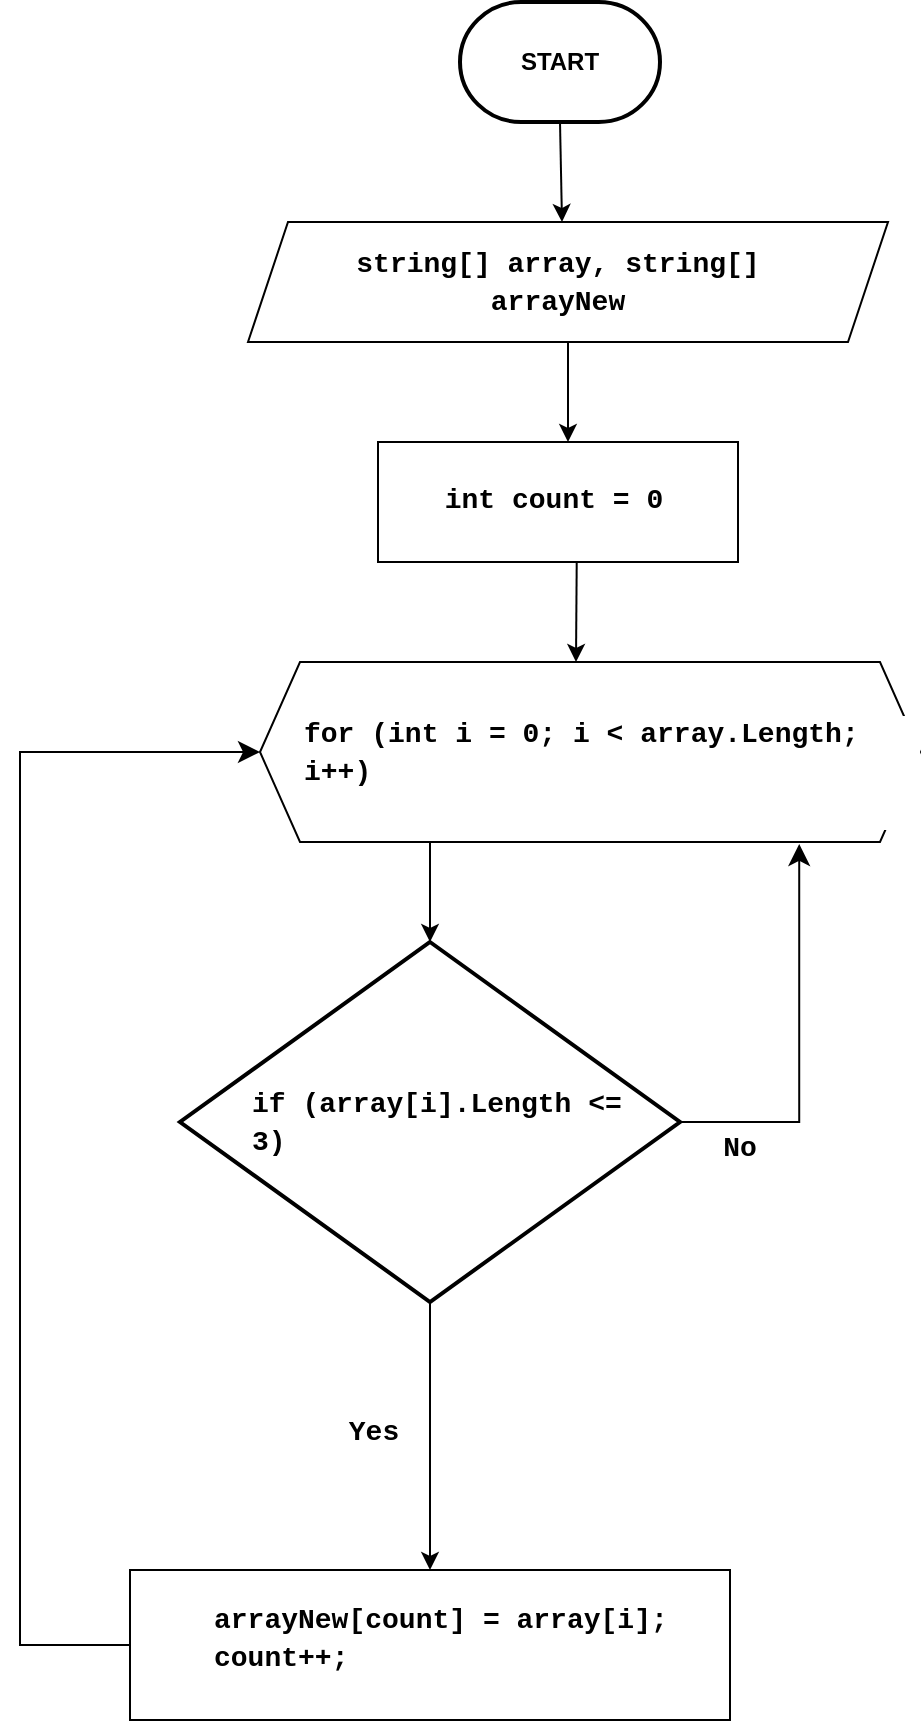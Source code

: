 <mxfile version="20.8.23" type="github"><diagram name="Страница 1" id="6wkScdg2qlDHIKyMJZxI"><mxGraphModel dx="1501" dy="974" grid="1" gridSize="10" guides="1" tooltips="1" connect="1" arrows="1" fold="1" page="1" pageScale="1" pageWidth="827" pageHeight="1169" math="0" shadow="0"><root><mxCell id="0"/><mxCell id="1" parent="0"/><mxCell id="HCndgcnCPgiQ7rmNv6WJ-1" value="" style="strokeWidth=2;html=1;shape=mxgraph.flowchart.terminator;whiteSpace=wrap;strokeColor=default;fillColor=default;" parent="1" vertex="1"><mxGeometry x="240" y="40" width="100" height="60" as="geometry"/></mxCell><mxCell id="HCndgcnCPgiQ7rmNv6WJ-2" value="&lt;b&gt;START&lt;/b&gt;" style="text;html=1;strokeColor=none;fillColor=none;align=center;verticalAlign=middle;whiteSpace=wrap;rounded=0;" parent="1" vertex="1"><mxGeometry x="260" y="55" width="60" height="30" as="geometry"/></mxCell><mxCell id="HCndgcnCPgiQ7rmNv6WJ-3" value="" style="shape=parallelogram;perimeter=parallelogramPerimeter;whiteSpace=wrap;html=1;fixedSize=1;" parent="1" vertex="1"><mxGeometry x="134" y="150" width="320" height="60" as="geometry"/></mxCell><mxCell id="HCndgcnCPgiQ7rmNv6WJ-4" value="&lt;div style=&quot;font-family: Consolas, &amp;quot;Courier New&amp;quot;, monospace; font-size: 14px; line-height: 19px;&quot;&gt;&lt;b&gt;string[] &lt;span style=&quot;&quot;&gt;array,&amp;nbsp;&lt;/span&gt;string&lt;span style=&quot;&quot;&gt;[] &lt;/span&gt;&lt;span style=&quot;&quot;&gt;arrayNew&lt;/span&gt;&lt;/b&gt;&lt;/div&gt;" style="text;html=1;strokeColor=none;fillColor=none;align=center;verticalAlign=middle;whiteSpace=wrap;rounded=0;labelBackgroundColor=none;fontColor=default;" parent="1" vertex="1"><mxGeometry x="154" y="165" width="270" height="30" as="geometry"/></mxCell><mxCell id="HCndgcnCPgiQ7rmNv6WJ-5" value="" style="rounded=0;whiteSpace=wrap;html=1;" parent="1" vertex="1"><mxGeometry x="199" y="260" width="180" height="60" as="geometry"/></mxCell><mxCell id="HCndgcnCPgiQ7rmNv6WJ-6" value="&lt;div style=&quot;font-family: Consolas, &amp;quot;Courier New&amp;quot;, monospace; font-size: 14px; line-height: 19px;&quot;&gt;&lt;b&gt;int &lt;span style=&quot;&quot;&gt;count&lt;/span&gt; = &lt;span style=&quot;&quot;&gt;0&lt;/span&gt;&lt;/b&gt;&lt;/div&gt;" style="text;html=1;strokeColor=none;fillColor=none;align=center;verticalAlign=middle;whiteSpace=wrap;rounded=0;labelBackgroundColor=default;fontColor=default;" parent="1" vertex="1"><mxGeometry x="227" y="274" width="120" height="30" as="geometry"/></mxCell><mxCell id="HCndgcnCPgiQ7rmNv6WJ-15" value="" style="strokeWidth=2;html=1;shape=mxgraph.flowchart.decision;whiteSpace=wrap;labelBackgroundColor=default;fontColor=default;" parent="1" vertex="1"><mxGeometry x="100" y="510" width="250" height="180" as="geometry"/></mxCell><mxCell id="HCndgcnCPgiQ7rmNv6WJ-16" value="&lt;div style=&quot;font-family: Consolas, &amp;quot;Courier New&amp;quot;, monospace; font-size: 14px; line-height: 19px;&quot;&gt;&lt;b&gt;if (&lt;span style=&quot;&quot;&gt;array&lt;/span&gt;[&lt;span style=&quot;&quot;&gt;i&lt;/span&gt;].&lt;span style=&quot;&quot;&gt;Length&lt;/span&gt; &amp;lt;= &lt;span style=&quot;&quot;&gt;3&lt;/span&gt;)&lt;/b&gt;&lt;/div&gt;" style="text;html=1;strokeColor=none;fillColor=none;align=left;verticalAlign=middle;whiteSpace=wrap;rounded=0;fontColor=default;labelBackgroundColor=none;" parent="1" vertex="1"><mxGeometry x="134" y="572.5" width="196" height="55" as="geometry"/></mxCell><mxCell id="HCndgcnCPgiQ7rmNv6WJ-17" value="" style="rounded=0;whiteSpace=wrap;html=1;labelBackgroundColor=none;fontColor=default;" parent="1" vertex="1"><mxGeometry x="75" y="824" width="300" height="75" as="geometry"/></mxCell><mxCell id="HCndgcnCPgiQ7rmNv6WJ-18" value="&lt;div style=&quot;font-family: Consolas, &amp;quot;Courier New&amp;quot;, monospace; font-size: 14px; line-height: 19px;&quot;&gt;&lt;div&gt;&lt;b&gt;arrayNew[&lt;span style=&quot;&quot;&gt;count&lt;/span&gt;] = &lt;span style=&quot;&quot;&gt;array&lt;/span&gt;[&lt;span style=&quot;&quot;&gt;i&lt;/span&gt;];&lt;/b&gt;&lt;/div&gt;&lt;div&gt;&lt;b&gt;&lt;span style=&quot;&quot;&gt;count&lt;/span&gt;++;&lt;/b&gt;&lt;/div&gt;&lt;/div&gt;" style="text;html=1;strokeColor=none;fillColor=none;align=left;verticalAlign=middle;whiteSpace=wrap;rounded=0;fontColor=default;labelBackgroundColor=default;" parent="1" vertex="1"><mxGeometry x="115" y="842.5" width="230" height="30" as="geometry"/></mxCell><mxCell id="HCndgcnCPgiQ7rmNv6WJ-20" value="" style="endArrow=classic;html=1;rounded=0;fontColor=default;exitX=0.5;exitY=1;exitDx=0;exitDy=0;" parent="1" source="HCndgcnCPgiQ7rmNv6WJ-3" edge="1"><mxGeometry width="50" height="50" relative="1" as="geometry"><mxPoint x="440" y="245" as="sourcePoint"/><mxPoint x="294" y="260" as="targetPoint"/></mxGeometry></mxCell><mxCell id="HCndgcnCPgiQ7rmNv6WJ-21" value="" style="endArrow=classic;html=1;rounded=0;fontColor=default;exitX=0.5;exitY=1;exitDx=0;exitDy=0;exitPerimeter=0;" parent="1" source="HCndgcnCPgiQ7rmNv6WJ-1" edge="1"><mxGeometry width="50" height="50" relative="1" as="geometry"><mxPoint x="374" y="100" as="sourcePoint"/><mxPoint x="291" y="150" as="targetPoint"/></mxGeometry></mxCell><mxCell id="HCndgcnCPgiQ7rmNv6WJ-25" value="" style="endArrow=classic;html=1;rounded=0;fontColor=default;exitX=0.552;exitY=0.992;exitDx=0;exitDy=0;exitPerimeter=0;" parent="1" source="HCndgcnCPgiQ7rmNv6WJ-5" edge="1"><mxGeometry width="50" height="50" relative="1" as="geometry"><mxPoint x="270" y="500" as="sourcePoint"/><mxPoint x="298" y="370" as="targetPoint"/></mxGeometry></mxCell><mxCell id="HCndgcnCPgiQ7rmNv6WJ-26" value="" style="endArrow=classic;html=1;rounded=0;fontColor=default;entryX=0.5;entryY=0;entryDx=0;entryDy=0;entryPerimeter=0;" parent="1" target="HCndgcnCPgiQ7rmNv6WJ-15" edge="1"><mxGeometry width="50" height="50" relative="1" as="geometry"><mxPoint x="225" y="460" as="sourcePoint"/><mxPoint x="320" y="450" as="targetPoint"/></mxGeometry></mxCell><mxCell id="HCndgcnCPgiQ7rmNv6WJ-27" value="" style="endArrow=classic;html=1;rounded=0;fontColor=default;exitX=0.5;exitY=1;exitDx=0;exitDy=0;exitPerimeter=0;entryX=0.5;entryY=0;entryDx=0;entryDy=0;" parent="1" source="HCndgcnCPgiQ7rmNv6WJ-15" target="HCndgcnCPgiQ7rmNv6WJ-17" edge="1"><mxGeometry width="50" height="50" relative="1" as="geometry"><mxPoint x="270" y="500" as="sourcePoint"/><mxPoint x="214" y="825" as="targetPoint"/></mxGeometry></mxCell><mxCell id="HCndgcnCPgiQ7rmNv6WJ-28" value="" style="edgeStyle=elbowEdgeStyle;elbow=vertical;endArrow=classic;html=1;curved=0;rounded=0;endSize=8;startSize=8;fontColor=default;exitX=0;exitY=0.5;exitDx=0;exitDy=0;entryX=0;entryY=0.5;entryDx=0;entryDy=0;" parent="1" source="HCndgcnCPgiQ7rmNv6WJ-17" target="HCndgcnCPgiQ7rmNv6WJ-33" edge="1"><mxGeometry width="50" height="50" relative="1" as="geometry"><mxPoint x="3.8" y="858" as="sourcePoint"/><mxPoint x="10" y="440" as="targetPoint"/><Array as="points"><mxPoint x="20" y="720"/><mxPoint x="50" y="862"/><mxPoint x="3.8" y="686"/><mxPoint x="-36.2" y="416"/><mxPoint x="-36.2" y="858"/><mxPoint x="33.8" y="646"/></Array></mxGeometry></mxCell><mxCell id="HCndgcnCPgiQ7rmNv6WJ-29" value="" style="edgeStyle=elbowEdgeStyle;elbow=vertical;endArrow=classic;html=1;curved=0;rounded=0;endSize=8;startSize=8;fontColor=default;exitX=1;exitY=0.5;exitDx=0;exitDy=0;exitPerimeter=0;entryX=0.817;entryY=1.011;entryDx=0;entryDy=0;entryPerimeter=0;" parent="1" source="HCndgcnCPgiQ7rmNv6WJ-15" target="HCndgcnCPgiQ7rmNv6WJ-33" edge="1"><mxGeometry width="50" height="50" relative="1" as="geometry"><mxPoint x="338" y="645" as="sourcePoint"/><mxPoint x="410" y="473.778" as="targetPoint"/><Array as="points"><mxPoint x="390" y="600"/><mxPoint x="440" y="650"/><mxPoint x="410" y="650"/></Array></mxGeometry></mxCell><mxCell id="HCndgcnCPgiQ7rmNv6WJ-30" value="&lt;b&gt;&lt;font face=&quot;Courier New&quot; style=&quot;font-size: 14px;&quot;&gt;Yes&lt;/font&gt;&lt;/b&gt;" style="text;html=1;strokeColor=none;fillColor=none;align=center;verticalAlign=middle;whiteSpace=wrap;rounded=0;fontColor=default;" parent="1" vertex="1"><mxGeometry x="167" y="740" width="60" height="30" as="geometry"/></mxCell><mxCell id="HCndgcnCPgiQ7rmNv6WJ-31" value="&lt;b&gt;&lt;font style=&quot;font-size: 14px;&quot; face=&quot;Courier New&quot;&gt;No&lt;/font&gt;&lt;/b&gt;" style="text;html=1;strokeColor=none;fillColor=none;align=center;verticalAlign=middle;whiteSpace=wrap;rounded=0;fontColor=default;labelBorderColor=none;" parent="1" vertex="1"><mxGeometry x="350" y="597.5" width="60" height="30" as="geometry"/></mxCell><mxCell id="HCndgcnCPgiQ7rmNv6WJ-33" value="" style="shape=hexagon;perimeter=hexagonPerimeter2;whiteSpace=wrap;html=1;fixedSize=1;labelBackgroundColor=default;fontColor=default;" parent="1" vertex="1"><mxGeometry x="140" y="370" width="330" height="90" as="geometry"/></mxCell><mxCell id="HCndgcnCPgiQ7rmNv6WJ-14" value="&lt;div style=&quot;font-family: Consolas, &amp;quot;Courier New&amp;quot;, monospace; font-size: 14px; line-height: 19px;&quot;&gt;&lt;div&gt;&lt;b&gt;for (&lt;span style=&quot;&quot;&gt;int&lt;/span&gt; &lt;span style=&quot;&quot;&gt;i&lt;/span&gt; = &lt;span style=&quot;&quot;&gt;0&lt;/span&gt;; &lt;span style=&quot;&quot;&gt;i&lt;/span&gt; &amp;lt; &lt;span style=&quot;&quot;&gt;array&lt;/span&gt;.&lt;span style=&quot;&quot;&gt;Length&lt;/span&gt;; &lt;span style=&quot;&quot;&gt;i&lt;/span&gt;++)&lt;/b&gt;&lt;/div&gt;&lt;div&gt;&lt;br&gt;&lt;/div&gt;&lt;/div&gt;" style="text;html=1;strokeColor=none;fillColor=none;align=left;verticalAlign=middle;whiteSpace=wrap;rounded=0;fontColor=default;labelBackgroundColor=default;" parent="1" vertex="1"><mxGeometry x="160" y="410" width="310" height="30" as="geometry"/></mxCell></root></mxGraphModel></diagram></mxfile>